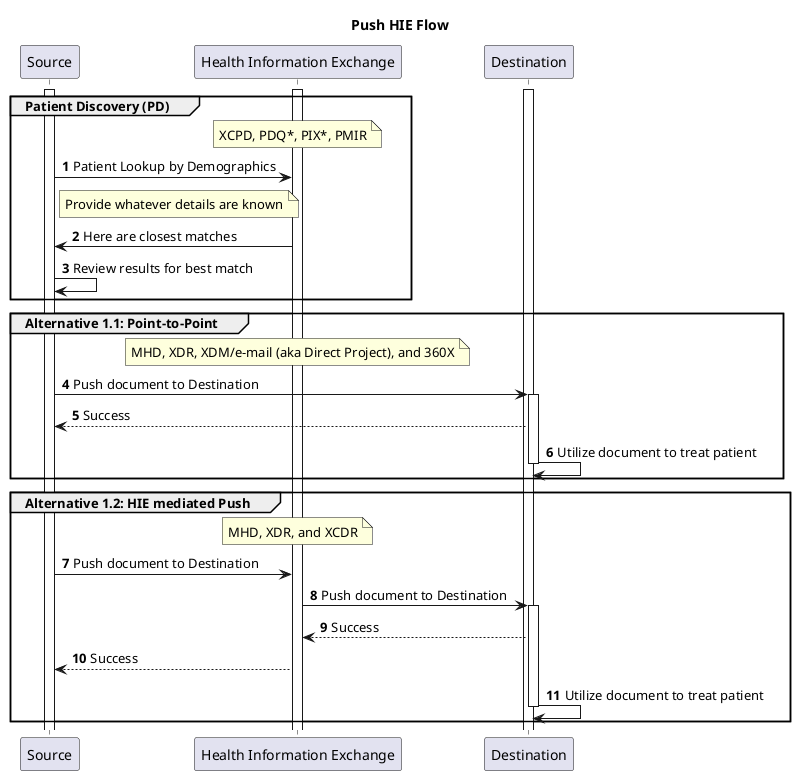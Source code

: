 @startuml
skinparam svgDimensionStyle false
title Push HIE Flow
participant "Source" as Source
participant "Health Information Exchange" as HIE [[https://profiles.ihe.net/ITI/HIE-Whitepaper/index.html HIE-Whitepaper]]
participant "Destination" as Destination
autonumber
activate Source
activate HIE
activate Destination

group Patient Discovery (PD)
note over HIE: XCPD, PDQ*, PIX*, PMIR
    Source -> HIE: Patient Lookup by Demographics
    Note right of Source: Provide whatever details are known
    Source <- HIE: Here are closest matches
    Source -> Source: Review results for best match
end group

group Alternative 1.1: Point-to-Point 
note over HIE: MHD, XDR, XDM/e-mail (aka Direct Project), and 360X
    Source -> Destination: Push document to Destination
    activate Destination
    Source <-- Destination: Success
    Destination -> Destination: Utilize document to treat patient
    deactivate Destination
end group
group Alternative 1.2: HIE mediated Push
note over HIE:  MHD, XDR, and XCDR
    Source -> HIE: Push document to Destination
    HIE -> Destination: Push document to Destination
    activate Destination
    HIE <-- Destination: Success
    Source <-- HIE: Success
    Destination -> Destination: Utilize document to treat patient
    deactivate Destination
end group
@enduml
